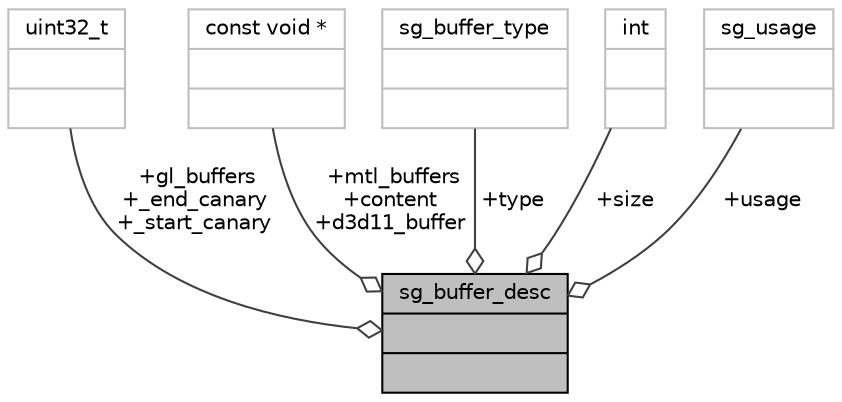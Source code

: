 digraph "sg_buffer_desc"
{
 // INTERACTIVE_SVG=YES
  bgcolor="transparent";
  edge [fontname="Helvetica",fontsize="10",labelfontname="Helvetica",labelfontsize="10"];
  node [fontname="Helvetica",fontsize="10",shape=record];
  Node1 [label="{sg_buffer_desc\n||}",height=0.2,width=0.4,color="black", fillcolor="grey75", style="filled" fontcolor="black"];
  Node2 -> Node1 [color="grey25",fontsize="10",style="solid",label=" +gl_buffers\n+_end_canary\n+_start_canary" ,arrowhead="odiamond",fontname="Helvetica"];
  Node2 [label="{uint32_t\n||}",height=0.2,width=0.4,color="grey75"];
  Node3 -> Node1 [color="grey25",fontsize="10",style="solid",label=" +mtl_buffers\n+content\n+d3d11_buffer" ,arrowhead="odiamond",fontname="Helvetica"];
  Node3 [label="{const void *\n||}",height=0.2,width=0.4,color="grey75"];
  Node4 -> Node1 [color="grey25",fontsize="10",style="solid",label=" +type" ,arrowhead="odiamond",fontname="Helvetica"];
  Node4 [label="{sg_buffer_type\n||}",height=0.2,width=0.4,color="grey75"];
  Node5 -> Node1 [color="grey25",fontsize="10",style="solid",label=" +size" ,arrowhead="odiamond",fontname="Helvetica"];
  Node5 [label="{int\n||}",height=0.2,width=0.4,color="grey75"];
  Node6 -> Node1 [color="grey25",fontsize="10",style="solid",label=" +usage" ,arrowhead="odiamond",fontname="Helvetica"];
  Node6 [label="{sg_usage\n||}",height=0.2,width=0.4,color="grey75"];
}
